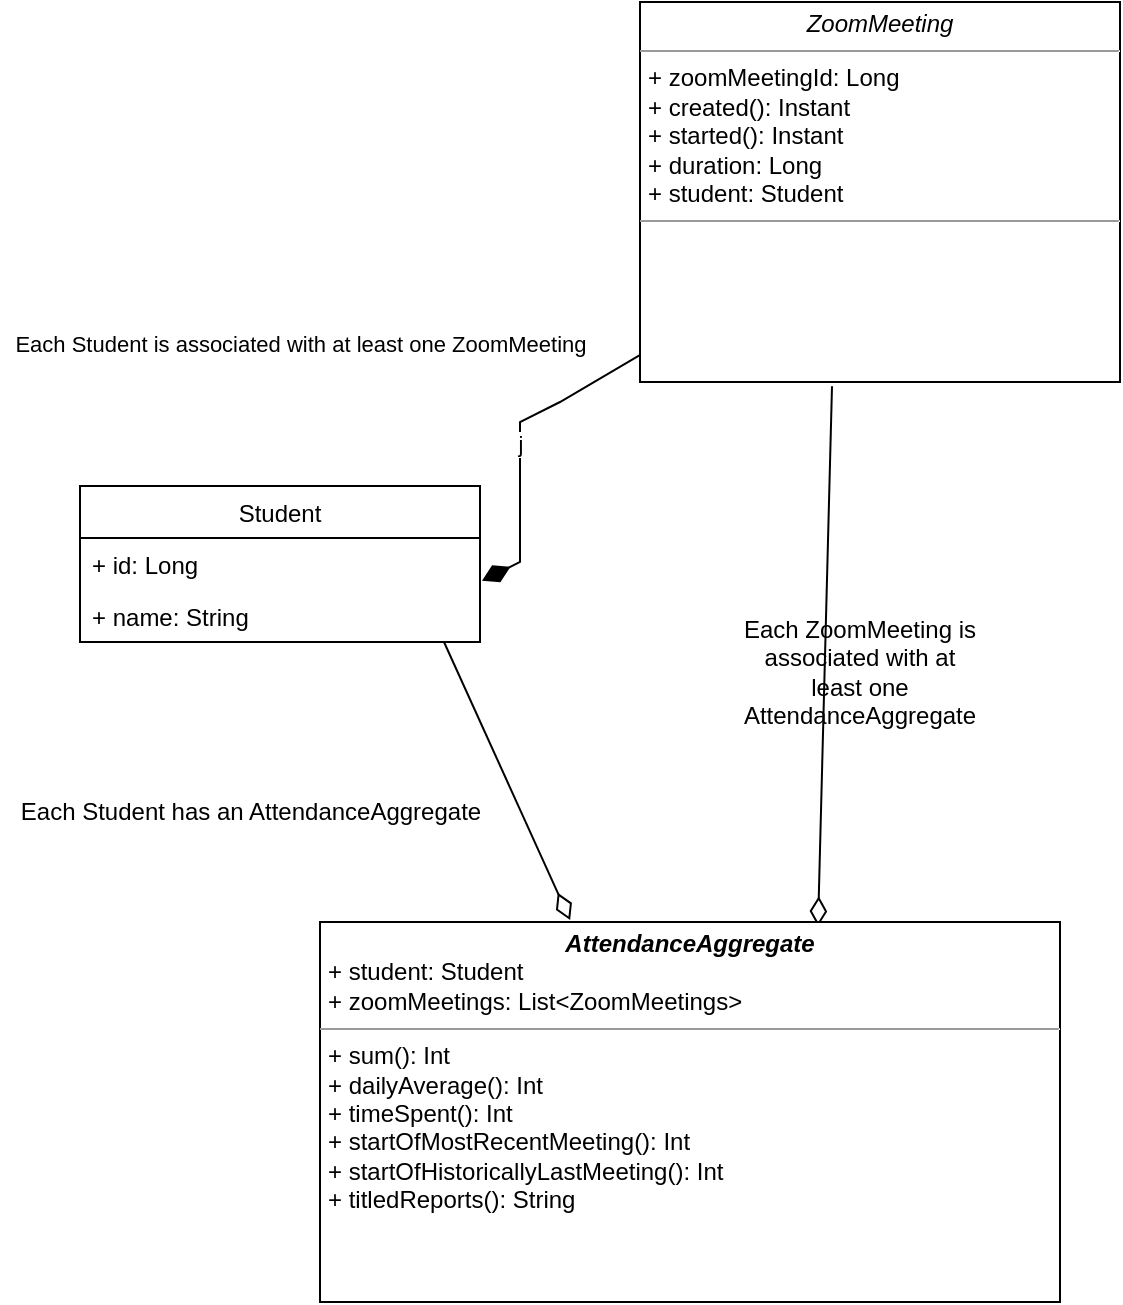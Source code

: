 <mxfile version="20.5.3" type="embed"><diagram name="Page-1" id="b1HUwyOnShDGKJ7FnFwD"><mxGraphModel dx="407" dy="383" grid="1" gridSize="10" guides="1" tooltips="1" connect="1" arrows="1" fold="1" page="1" pageScale="1" pageWidth="850" pageHeight="1100" math="0" shadow="0"><root><mxCell id="0"/><mxCell id="1" parent="0"/><mxCell id="YDrvO1anJlEtCm3CYAJg-29" value="j" style="endArrow=none;html=1;rounded=0;exitX=1.004;exitY=0.839;exitDx=0;exitDy=0;exitPerimeter=0;entryX=0.004;entryY=0.926;entryDx=0;entryDy=0;entryPerimeter=0;startArrow=diamondThin;startFill=1;endFill=0;startSize=13;" parent="1" target="7" edge="1"><mxGeometry relative="1" as="geometry"><mxPoint x="360.96" y="549.41" as="sourcePoint"/><mxPoint x="430" y="451.818" as="targetPoint"/><Array as="points"><mxPoint x="380" y="540"/><mxPoint x="380" y="510"/><mxPoint x="380" y="470"/><mxPoint x="400" y="460"/></Array></mxGeometry></mxCell><mxCell id="YDrvO1anJlEtCm3CYAJg-30" value="Each Student is associated with at least one ZoomMeeting" style="edgeLabel;resizable=0;html=1;align=center;verticalAlign=middle;rotation=0;" parent="YDrvO1anJlEtCm3CYAJg-29" connectable="0" vertex="1"><mxGeometry relative="1" as="geometry"><mxPoint x="-110" y="-50" as="offset"/></mxGeometry></mxCell><mxCell id="3" value="" style="endArrow=diamondThin;html=1;rounded=0;entryX=0.673;entryY=0.011;entryDx=0;entryDy=0;entryPerimeter=0;startArrow=none;startFill=0;exitX=0.4;exitY=1.011;exitDx=0;exitDy=0;exitPerimeter=0;startSize=12;endFill=0;endSize=12;" parent="1" source="7" target="10" edge="1"><mxGeometry width="50" height="50" relative="1" as="geometry"><mxPoint x="531.89" y="472.28" as="sourcePoint"/><mxPoint x="529.12" y="717.06" as="targetPoint"/></mxGeometry></mxCell><mxCell id="4" value="Each ZoomMeeting is associated with at least one AttendanceAggregate" style="text;html=1;strokeColor=none;fillColor=none;align=center;verticalAlign=middle;whiteSpace=wrap;rounded=0;" parent="1" vertex="1"><mxGeometry x="520" y="580" width="60" height="30" as="geometry"/></mxCell><mxCell id="6" value="" style="endArrow=diamondThin;html=1;rounded=0;exitX=0.925;exitY=1;exitDx=0;exitDy=0;exitPerimeter=0;entryX=0.338;entryY=-0.005;entryDx=0;entryDy=0;entryPerimeter=0;endFill=0;endSize=12;" parent="1" target="10" edge="1"><mxGeometry width="50" height="50" relative="1" as="geometry"><mxPoint x="342" y="580" as="sourcePoint"/><mxPoint x="404.96" y="715.94" as="targetPoint"/></mxGeometry></mxCell><mxCell id="7" value="&lt;p style=&quot;margin:0px;margin-top:4px;text-align:center;&quot;&gt;&lt;i&gt;ZoomMeeting&lt;/i&gt;&lt;/p&gt;&lt;hr size=&quot;1&quot;&gt;&lt;p style=&quot;margin: 0px 0px 0px 4px;&quot;&gt;+ zoomMeetingId: Long&lt;br&gt;+ created(): Instant&lt;/p&gt;&lt;p style=&quot;margin: 0px 0px 0px 4px;&quot;&gt;+ started(): Instant&lt;/p&gt;&lt;p style=&quot;margin: 0px 0px 0px 4px;&quot;&gt;+ duration: Long&lt;/p&gt;&lt;p style=&quot;margin: 0px 0px 0px 4px;&quot;&gt;+ student: Student&lt;/p&gt;&lt;hr size=&quot;1&quot;&gt;&lt;p style=&quot;margin: 0px 0px 0px 4px;&quot;&gt;&lt;br&gt;&lt;/p&gt;" style="verticalAlign=top;align=left;overflow=fill;fontSize=12;fontFamily=Helvetica;html=1;" parent="1" vertex="1"><mxGeometry x="440" y="260" width="240" height="190" as="geometry"/></mxCell><mxCell id="10" value="&lt;p style=&quot;margin:0px;margin-top:4px;text-align:center;&quot;&gt;&lt;i&gt;&lt;b&gt;AttendanceAggregate&lt;/b&gt;&lt;/i&gt;&lt;br&gt;&lt;/p&gt;&lt;p style=&quot;margin:0px;margin-left:4px;&quot;&gt;+ student: Student&lt;/p&gt;&lt;p style=&quot;margin:0px;margin-left:4px;&quot;&gt;+ zoomMeetings: List&amp;lt;ZoomMeetings&amp;gt;&lt;/p&gt;&lt;hr size=&quot;1&quot;&gt;&lt;p style=&quot;margin:0px;margin-left:4px;&quot;&gt;+ sum(): Int&lt;br&gt;+ dailyAverage(): Int&lt;/p&gt;&lt;p style=&quot;margin:0px;margin-left:4px;&quot;&gt;+ timeSpent(): Int&lt;/p&gt;&lt;p style=&quot;margin:0px;margin-left:4px;&quot;&gt;+ startOfMostRecentMeeting(): Int&lt;/p&gt;&lt;p style=&quot;margin:0px;margin-left:4px;&quot;&gt;+ startOfHistoricallyLastMeeting(): Int&lt;/p&gt;&lt;p style=&quot;margin:0px;margin-left:4px;&quot;&gt;+ titledReports(): String&lt;/p&gt;&lt;p style=&quot;margin:0px;margin-left:4px;&quot;&gt;&lt;br&gt;&lt;/p&gt;&lt;p style=&quot;margin:0px;margin-left:4px;&quot;&gt;&lt;br&gt;&lt;/p&gt;" style="verticalAlign=top;align=left;overflow=fill;fontSize=12;fontFamily=Helvetica;html=1;" parent="1" vertex="1"><mxGeometry x="280" y="720" width="370" height="190" as="geometry"/></mxCell><mxCell id="11" value="Each Student has an AttendanceAggregate" style="text;html=1;resizable=0;autosize=1;align=center;verticalAlign=middle;points=[];fillColor=none;strokeColor=none;rounded=0;" parent="1" vertex="1"><mxGeometry x="120" y="650" width="250" height="30" as="geometry"/></mxCell><mxCell id="30" value="Student" style="swimlane;fontStyle=0;childLayout=stackLayout;horizontal=1;startSize=26;fillColor=none;horizontalStack=0;resizeParent=1;resizeParentMax=0;resizeLast=0;collapsible=1;marginBottom=0;" vertex="1" parent="1"><mxGeometry x="160" y="502" width="200" height="78" as="geometry"/></mxCell><mxCell id="31" value="+ id: Long" style="text;strokeColor=none;fillColor=none;align=left;verticalAlign=top;spacingLeft=4;spacingRight=4;overflow=hidden;rotatable=0;points=[[0,0.5],[1,0.5]];portConstraint=eastwest;" vertex="1" parent="30"><mxGeometry y="26" width="200" height="26" as="geometry"/></mxCell><mxCell id="32" value="+ name: String" style="text;strokeColor=none;fillColor=none;align=left;verticalAlign=top;spacingLeft=4;spacingRight=4;overflow=hidden;rotatable=0;points=[[0,0.5],[1,0.5]];portConstraint=eastwest;" vertex="1" parent="30"><mxGeometry y="52" width="200" height="26" as="geometry"/></mxCell></root></mxGraphModel></diagram></mxfile>